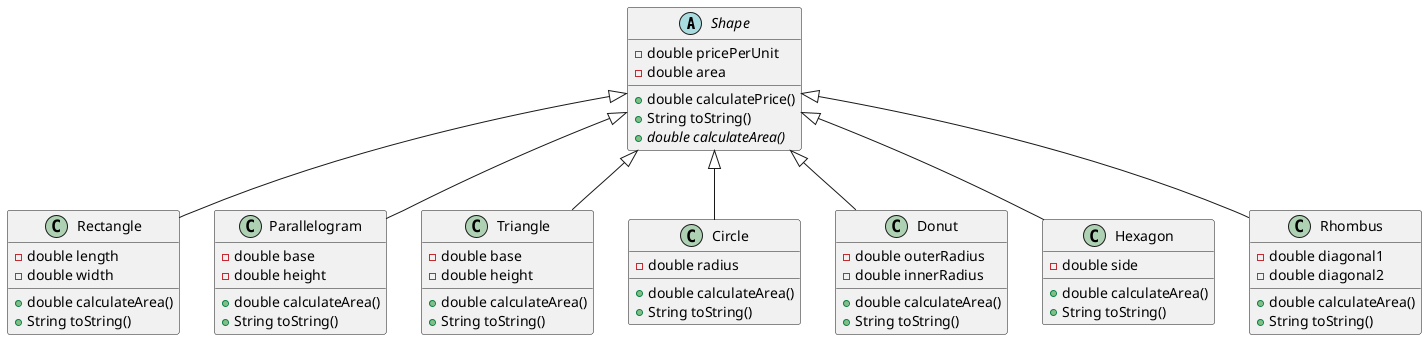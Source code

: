 ' this is a plant uml file! if you have plantUML installed, press alt+d to show preview.
' otherwise, i included a png file :)
@startuml Tile Calculator UML

' Abstract class Shape
abstract class Shape {
  - double pricePerUnit
  - double area
  + double calculatePrice()
  + String toString()
  {abstract} + double calculateArea()
}

' Concrete class Rectangle
class Rectangle {
  - double length
  - double width
  + double calculateArea()
  + String toString()
}

' Concrete class Parallelogram
class Parallelogram {
  - double base
  - double height
  + double calculateArea()
  + String toString()
}

' Concrete class Triangle
class Triangle {
  - double base
  - double height
  + double calculateArea()
  + String toString()
}

' Concrete class Circle
class Circle {
  - double radius
  + double calculateArea()
  + String toString()
}

' Concrete class Donut
class Donut {
  - double outerRadius
  - double innerRadius
  + double calculateArea()
  + String toString()
}

' Concrete class Hexagon
class Hexagon {
  - double side
  + double calculateArea()
  + String toString()
}

' Concrete class Rhombus
class Rhombus {
  - double diagonal1
  - double diagonal2
  + double calculateArea()
  + String toString()
}

' Inheritance relationships
Shape <|-- Rectangle
Shape <|-- Parallelogram
Shape <|-- Triangle
Shape <|-- Circle
Shape <|-- Donut
Shape <|-- Hexagon
Shape <|-- Rhombus

@enduml
